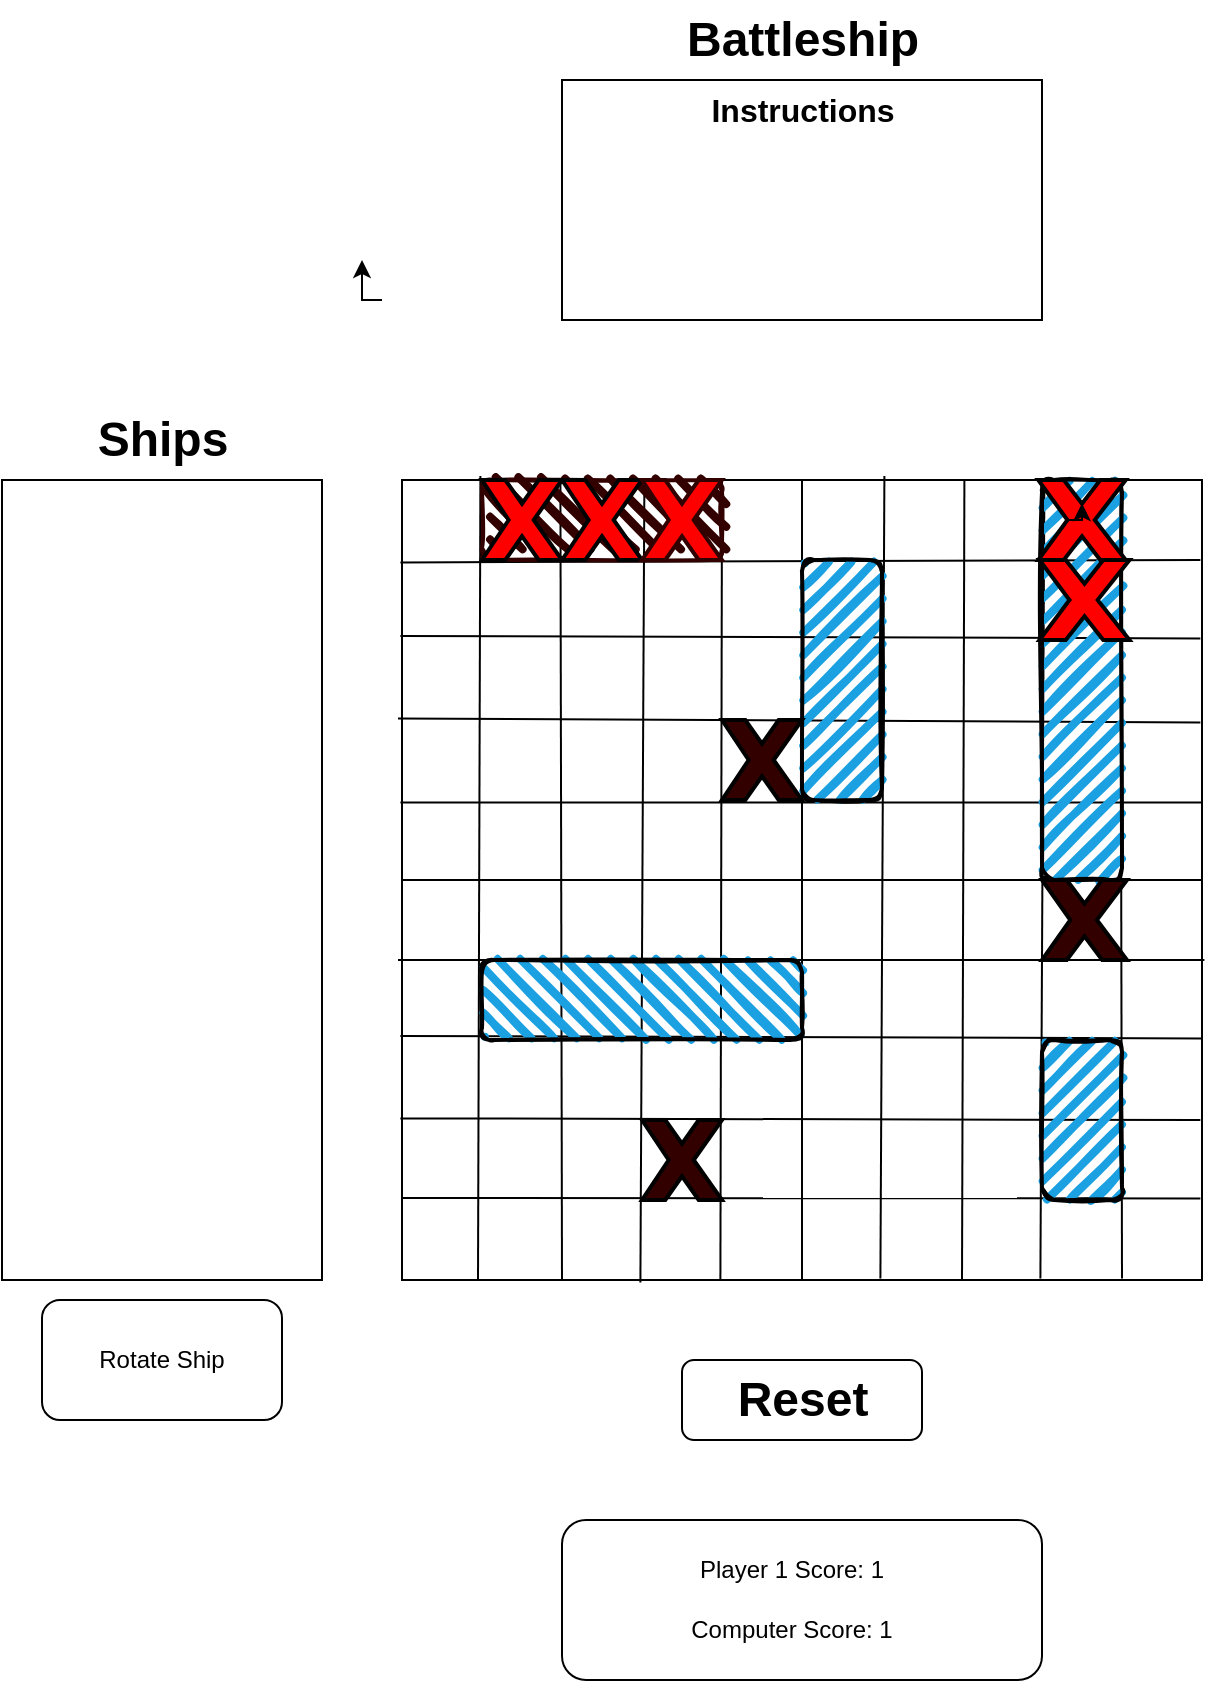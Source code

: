 <mxfile version="19.0.3" type="device"><diagram id="eEWGT_jlTWwTjPzO40Rh" name="Page-1"><mxGraphModel dx="1348" dy="878" grid="1" gridSize="10" guides="1" tooltips="1" connect="1" arrows="1" fold="1" page="1" pageScale="1" pageWidth="850" pageHeight="1100" math="0" shadow="0"><root><mxCell id="0"/><mxCell id="1" parent="0"/><mxCell id="bogs-1yZn4YZmPgNDKZJ-3" style="edgeStyle=orthogonalEdgeStyle;rounded=0;orthogonalLoop=1;jettySize=auto;html=1;" edge="1" parent="1"><mxGeometry relative="1" as="geometry"><mxPoint x="220" y="170" as="targetPoint"/><mxPoint x="230" y="190" as="sourcePoint"/></mxGeometry></mxCell><mxCell id="bogs-1yZn4YZmPgNDKZJ-1" value="" style="whiteSpace=wrap;html=1;aspect=fixed;" vertex="1" parent="1"><mxGeometry x="240" y="280" width="400" height="400" as="geometry"/></mxCell><mxCell id="bogs-1yZn4YZmPgNDKZJ-5" value="" style="endArrow=none;html=1;rounded=0;entryX=0.5;entryY=0;entryDx=0;entryDy=0;exitX=0.5;exitY=1;exitDx=0;exitDy=0;" edge="1" parent="1" source="bogs-1yZn4YZmPgNDKZJ-1" target="bogs-1yZn4YZmPgNDKZJ-1"><mxGeometry width="50" height="50" relative="1" as="geometry"><mxPoint x="400" y="470" as="sourcePoint"/><mxPoint x="450" y="420" as="targetPoint"/><Array as="points"><mxPoint x="440" y="480"/></Array></mxGeometry></mxCell><mxCell id="bogs-1yZn4YZmPgNDKZJ-6" value="" style="endArrow=none;html=1;rounded=0;exitX=0.4;exitY=-0.002;exitDx=0;exitDy=0;exitPerimeter=0;entryX=0.398;entryY=1;entryDx=0;entryDy=0;entryPerimeter=0;" edge="1" parent="1" source="bogs-1yZn4YZmPgNDKZJ-1" target="bogs-1yZn4YZmPgNDKZJ-1"><mxGeometry width="50" height="50" relative="1" as="geometry"><mxPoint x="400" y="470" as="sourcePoint"/><mxPoint x="400" y="670" as="targetPoint"/></mxGeometry></mxCell><mxCell id="bogs-1yZn4YZmPgNDKZJ-7" value="" style="endArrow=none;html=1;rounded=0;exitX=0.298;exitY=1.003;exitDx=0;exitDy=0;exitPerimeter=0;entryX=0.303;entryY=-0.002;entryDx=0;entryDy=0;entryPerimeter=0;" edge="1" parent="1" source="bogs-1yZn4YZmPgNDKZJ-1" target="bogs-1yZn4YZmPgNDKZJ-1"><mxGeometry width="50" height="50" relative="1" as="geometry"><mxPoint x="400" y="470" as="sourcePoint"/><mxPoint x="360" y="320" as="targetPoint"/></mxGeometry></mxCell><mxCell id="bogs-1yZn4YZmPgNDKZJ-8" value="" style="endArrow=none;html=1;rounded=0;entryX=0.603;entryY=-0.005;entryDx=0;entryDy=0;entryPerimeter=0;exitX=0.598;exitY=0.998;exitDx=0;exitDy=0;exitPerimeter=0;" edge="1" parent="1" source="bogs-1yZn4YZmPgNDKZJ-1" target="bogs-1yZn4YZmPgNDKZJ-1"><mxGeometry width="50" height="50" relative="1" as="geometry"><mxPoint x="400" y="470" as="sourcePoint"/><mxPoint x="450" y="420" as="targetPoint"/></mxGeometry></mxCell><mxCell id="bogs-1yZn4YZmPgNDKZJ-10" value="" style="endArrow=none;html=1;rounded=0;exitX=0.2;exitY=1;exitDx=0;exitDy=0;exitPerimeter=0;entryX=0.198;entryY=-0.002;entryDx=0;entryDy=0;entryPerimeter=0;" edge="1" parent="1" source="bogs-1yZn4YZmPgNDKZJ-1" target="bogs-1yZn4YZmPgNDKZJ-1"><mxGeometry width="50" height="50" relative="1" as="geometry"><mxPoint x="400" y="470" as="sourcePoint"/><mxPoint x="320" y="330" as="targetPoint"/></mxGeometry></mxCell><mxCell id="bogs-1yZn4YZmPgNDKZJ-11" value="" style="endArrow=none;html=1;rounded=0;exitX=0.095;exitY=1;exitDx=0;exitDy=0;exitPerimeter=0;entryX=0.098;entryY=-0.005;entryDx=0;entryDy=0;entryPerimeter=0;" edge="1" parent="1" source="bogs-1yZn4YZmPgNDKZJ-1" target="bogs-1yZn4YZmPgNDKZJ-1"><mxGeometry width="50" height="50" relative="1" as="geometry"><mxPoint x="400" y="470" as="sourcePoint"/><mxPoint x="450" y="420" as="targetPoint"/></mxGeometry></mxCell><mxCell id="bogs-1yZn4YZmPgNDKZJ-12" value="" style="endArrow=none;html=1;rounded=0;entryX=0.703;entryY=0;entryDx=0;entryDy=0;entryPerimeter=0;exitX=0.7;exitY=1;exitDx=0;exitDy=0;exitPerimeter=0;" edge="1" parent="1" source="bogs-1yZn4YZmPgNDKZJ-1" target="bogs-1yZn4YZmPgNDKZJ-1"><mxGeometry width="50" height="50" relative="1" as="geometry"><mxPoint x="400" y="470" as="sourcePoint"/><mxPoint x="450" y="420" as="targetPoint"/></mxGeometry></mxCell><mxCell id="bogs-1yZn4YZmPgNDKZJ-13" value="" style="endArrow=none;html=1;rounded=0;entryX=0.803;entryY=0.003;entryDx=0;entryDy=0;entryPerimeter=0;exitX=0.798;exitY=0.998;exitDx=0;exitDy=0;exitPerimeter=0;" edge="1" parent="1" source="bogs-1yZn4YZmPgNDKZJ-1" target="bogs-1yZn4YZmPgNDKZJ-1"><mxGeometry width="50" height="50" relative="1" as="geometry"><mxPoint x="400" y="470" as="sourcePoint"/><mxPoint x="450" y="420" as="targetPoint"/></mxGeometry></mxCell><mxCell id="bogs-1yZn4YZmPgNDKZJ-14" value="" style="endArrow=none;html=1;rounded=0;entryX=0.898;entryY=0.003;entryDx=0;entryDy=0;entryPerimeter=0;exitX=0.9;exitY=0.998;exitDx=0;exitDy=0;exitPerimeter=0;" edge="1" parent="1" source="bogs-1yZn4YZmPgNDKZJ-1" target="bogs-1yZn4YZmPgNDKZJ-1"><mxGeometry width="50" height="50" relative="1" as="geometry"><mxPoint x="400" y="470" as="sourcePoint"/><mxPoint x="450" y="420" as="targetPoint"/></mxGeometry></mxCell><mxCell id="bogs-1yZn4YZmPgNDKZJ-15" value="" style="endArrow=none;html=1;rounded=0;entryX=0.998;entryY=0.1;entryDx=0;entryDy=0;entryPerimeter=0;exitX=-0.002;exitY=0.103;exitDx=0;exitDy=0;exitPerimeter=0;" edge="1" parent="1" source="bogs-1yZn4YZmPgNDKZJ-1" target="bogs-1yZn4YZmPgNDKZJ-1"><mxGeometry width="50" height="50" relative="1" as="geometry"><mxPoint x="260" y="320" as="sourcePoint"/><mxPoint x="450" y="420" as="targetPoint"/></mxGeometry></mxCell><mxCell id="bogs-1yZn4YZmPgNDKZJ-16" value="" style="endArrow=none;html=1;rounded=0;entryX=0.998;entryY=0.198;entryDx=0;entryDy=0;entryPerimeter=0;exitX=-0.002;exitY=0.195;exitDx=0;exitDy=0;exitPerimeter=0;" edge="1" parent="1" source="bogs-1yZn4YZmPgNDKZJ-1" target="bogs-1yZn4YZmPgNDKZJ-1"><mxGeometry width="50" height="50" relative="1" as="geometry"><mxPoint x="400" y="470" as="sourcePoint"/><mxPoint x="450" y="420" as="targetPoint"/></mxGeometry></mxCell><mxCell id="bogs-1yZn4YZmPgNDKZJ-17" value="" style="endArrow=none;html=1;rounded=0;entryX=0.998;entryY=0.303;entryDx=0;entryDy=0;entryPerimeter=0;exitX=-0.005;exitY=0.298;exitDx=0;exitDy=0;exitPerimeter=0;" edge="1" parent="1" source="bogs-1yZn4YZmPgNDKZJ-1" target="bogs-1yZn4YZmPgNDKZJ-1"><mxGeometry width="50" height="50" relative="1" as="geometry"><mxPoint x="260" y="401" as="sourcePoint"/><mxPoint x="450" y="420" as="targetPoint"/></mxGeometry></mxCell><mxCell id="bogs-1yZn4YZmPgNDKZJ-18" value="" style="endArrow=none;html=1;rounded=0;entryX=1;entryY=0.403;entryDx=0;entryDy=0;entryPerimeter=0;exitX=-0.002;exitY=0.403;exitDx=0;exitDy=0;exitPerimeter=0;" edge="1" parent="1" source="bogs-1yZn4YZmPgNDKZJ-1" target="bogs-1yZn4YZmPgNDKZJ-1"><mxGeometry width="50" height="50" relative="1" as="geometry"><mxPoint x="400" y="470" as="sourcePoint"/><mxPoint x="450" y="420" as="targetPoint"/></mxGeometry></mxCell><mxCell id="bogs-1yZn4YZmPgNDKZJ-19" value="" style="endArrow=none;html=1;rounded=0;entryX=1;entryY=0.5;entryDx=0;entryDy=0;exitX=0;exitY=0.5;exitDx=0;exitDy=0;" edge="1" parent="1" source="bogs-1yZn4YZmPgNDKZJ-1" target="bogs-1yZn4YZmPgNDKZJ-1"><mxGeometry width="50" height="50" relative="1" as="geometry"><mxPoint x="400" y="470" as="sourcePoint"/><mxPoint x="450" y="420" as="targetPoint"/></mxGeometry></mxCell><mxCell id="bogs-1yZn4YZmPgNDKZJ-20" value="" style="endArrow=none;html=1;rounded=0;entryX=1.003;entryY=0.6;entryDx=0;entryDy=0;entryPerimeter=0;exitX=-0.005;exitY=0.6;exitDx=0;exitDy=0;exitPerimeter=0;" edge="1" parent="1" source="bogs-1yZn4YZmPgNDKZJ-1" target="bogs-1yZn4YZmPgNDKZJ-1"><mxGeometry width="50" height="50" relative="1" as="geometry"><mxPoint x="260" y="520" as="sourcePoint"/><mxPoint x="450" y="420" as="targetPoint"/></mxGeometry></mxCell><mxCell id="bogs-1yZn4YZmPgNDKZJ-21" value="" style="endArrow=none;html=1;rounded=0;entryX=1;entryY=0.698;entryDx=0;entryDy=0;entryPerimeter=0;exitX=-0.002;exitY=0.695;exitDx=0;exitDy=0;exitPerimeter=0;" edge="1" parent="1" source="bogs-1yZn4YZmPgNDKZJ-1" target="bogs-1yZn4YZmPgNDKZJ-1"><mxGeometry width="50" height="50" relative="1" as="geometry"><mxPoint x="400" y="470" as="sourcePoint"/><mxPoint x="450" y="420" as="targetPoint"/></mxGeometry></mxCell><mxCell id="bogs-1yZn4YZmPgNDKZJ-22" value="" style="endArrow=none;html=1;rounded=0;entryX=0.998;entryY=0.8;entryDx=0;entryDy=0;entryPerimeter=0;exitX=-0.002;exitY=0.798;exitDx=0;exitDy=0;exitPerimeter=0;" edge="1" parent="1" source="bogs-1yZn4YZmPgNDKZJ-1" target="bogs-1yZn4YZmPgNDKZJ-1"><mxGeometry width="50" height="50" relative="1" as="geometry"><mxPoint x="400" y="470" as="sourcePoint"/><mxPoint x="450" y="420" as="targetPoint"/></mxGeometry></mxCell><mxCell id="bogs-1yZn4YZmPgNDKZJ-23" value="" style="endArrow=none;html=1;rounded=0;entryX=0.998;entryY=0.898;entryDx=0;entryDy=0;entryPerimeter=0;" edge="1" parent="1" target="bogs-1yZn4YZmPgNDKZJ-1"><mxGeometry width="50" height="50" relative="1" as="geometry"><mxPoint x="240" y="639" as="sourcePoint"/><mxPoint x="450" y="420" as="targetPoint"/></mxGeometry></mxCell><mxCell id="bogs-1yZn4YZmPgNDKZJ-24" value="Battleship" style="text;strokeColor=none;fillColor=none;html=1;fontSize=24;fontStyle=1;verticalAlign=middle;align=center;" vertex="1" parent="1"><mxGeometry x="335" y="40" width="210" height="40" as="geometry"/></mxCell><mxCell id="bogs-1yZn4YZmPgNDKZJ-27" value="" style="rounded=1;whiteSpace=wrap;html=1;strokeWidth=2;fillWeight=4;hachureGap=8;hachureAngle=45;fillColor=#330000;sketch=1;strokeColor=#330000;" vertex="1" parent="1"><mxGeometry x="280" y="280" width="120" height="40" as="geometry"/></mxCell><mxCell id="bogs-1yZn4YZmPgNDKZJ-29" value="" style="rounded=1;whiteSpace=wrap;html=1;strokeWidth=2;fillWeight=4;hachureGap=8;hachureAngle=45;fillColor=#1ba1e2;sketch=1;direction=south;" vertex="1" parent="1"><mxGeometry x="440" y="320" width="40" height="120" as="geometry"/></mxCell><mxCell id="bogs-1yZn4YZmPgNDKZJ-30" value="" style="rounded=1;whiteSpace=wrap;html=1;strokeWidth=2;fillWeight=4;hachureGap=8;hachureAngle=45;fillColor=#1ba1e2;sketch=1;" vertex="1" parent="1"><mxGeometry x="280" y="520" width="160" height="40" as="geometry"/></mxCell><mxCell id="bogs-1yZn4YZmPgNDKZJ-31" value="" style="rounded=1;whiteSpace=wrap;html=1;strokeWidth=2;fillWeight=4;hachureGap=8;hachureAngle=45;fillColor=#1ba1e2;sketch=1;direction=south;" vertex="1" parent="1"><mxGeometry x="560" y="560" width="40" height="80" as="geometry"/></mxCell><mxCell id="bogs-1yZn4YZmPgNDKZJ-32" value="" style="rounded=1;whiteSpace=wrap;html=1;strokeWidth=2;fillWeight=4;hachureGap=8;hachureAngle=45;fillColor=#1ba1e2;sketch=1;direction=south;" vertex="1" parent="1"><mxGeometry x="560" y="280" width="40" height="200" as="geometry"/></mxCell><mxCell id="bogs-1yZn4YZmPgNDKZJ-33" value="" style="rounded=0;whiteSpace=wrap;html=1;direction=south;" vertex="1" parent="1"><mxGeometry x="40" y="280" width="160" height="400" as="geometry"/></mxCell><mxCell id="bogs-1yZn4YZmPgNDKZJ-35" value="Ships" style="text;strokeColor=none;fillColor=none;html=1;fontSize=24;fontStyle=1;verticalAlign=middle;align=center;" vertex="1" parent="1"><mxGeometry x="70" y="240" width="100" height="40" as="geometry"/></mxCell><mxCell id="bogs-1yZn4YZmPgNDKZJ-37" value="" style="rounded=1;whiteSpace=wrap;html=1;" vertex="1" parent="1"><mxGeometry x="380" y="720" width="120" height="40" as="geometry"/></mxCell><mxCell id="bogs-1yZn4YZmPgNDKZJ-36" value="Reset" style="text;strokeColor=none;fillColor=none;html=1;fontSize=24;fontStyle=1;verticalAlign=middle;align=center;" vertex="1" parent="1"><mxGeometry x="380" y="720" width="120" height="40" as="geometry"/></mxCell><mxCell id="bogs-1yZn4YZmPgNDKZJ-38" value="" style="rounded=0;whiteSpace=wrap;html=1;" vertex="1" parent="1"><mxGeometry x="320" y="80" width="240" height="120" as="geometry"/></mxCell><mxCell id="bogs-1yZn4YZmPgNDKZJ-25" value="Instructions" style="text;strokeColor=none;fillColor=none;html=1;fontSize=16;fontStyle=1;verticalAlign=middle;align=center;" vertex="1" parent="1"><mxGeometry x="360" y="50" width="160" height="90" as="geometry"/></mxCell><mxCell id="bogs-1yZn4YZmPgNDKZJ-40" value="" style="rounded=1;whiteSpace=wrap;html=1;" vertex="1" parent="1"><mxGeometry x="60" y="690" width="120" height="60" as="geometry"/></mxCell><mxCell id="bogs-1yZn4YZmPgNDKZJ-41" value="Rotate Ship" style="text;html=1;strokeColor=none;fillColor=none;align=center;verticalAlign=middle;whiteSpace=wrap;rounded=0;" vertex="1" parent="1"><mxGeometry x="80" y="705" width="80" height="30" as="geometry"/></mxCell><mxCell id="bogs-1yZn4YZmPgNDKZJ-42" value="" style="rounded=1;whiteSpace=wrap;html=1;" vertex="1" parent="1"><mxGeometry x="320" y="800" width="240" height="80" as="geometry"/></mxCell><mxCell id="bogs-1yZn4YZmPgNDKZJ-44" value="Player 1 Score: 1" style="text;html=1;strokeColor=none;fillColor=none;align=center;verticalAlign=middle;whiteSpace=wrap;rounded=0;strokeWidth=2;" vertex="1" parent="1"><mxGeometry x="350" y="810" width="170" height="30" as="geometry"/></mxCell><mxCell id="bogs-1yZn4YZmPgNDKZJ-45" value="Computer Score: 1" style="text;html=1;strokeColor=none;fillColor=none;align=center;verticalAlign=middle;whiteSpace=wrap;rounded=0;" vertex="1" parent="1"><mxGeometry x="355" y="840" width="160" height="30" as="geometry"/></mxCell><mxCell id="bogs-1yZn4YZmPgNDKZJ-46" value="" style="verticalLabelPosition=bottom;verticalAlign=top;html=1;shape=mxgraph.basic.x;strokeWidth=2;fillColor=#330000;" vertex="1" parent="1"><mxGeometry x="360" y="600" width="40" height="40" as="geometry"/></mxCell><mxCell id="bogs-1yZn4YZmPgNDKZJ-47" value="" style="verticalLabelPosition=bottom;verticalAlign=top;html=1;shape=mxgraph.basic.x;strokeWidth=2;fillColor=#330000;" vertex="1" parent="1"><mxGeometry x="400" y="400" width="40" height="40" as="geometry"/></mxCell><mxCell id="bogs-1yZn4YZmPgNDKZJ-48" value="" style="verticalLabelPosition=bottom;verticalAlign=top;html=1;shape=mxgraph.basic.x;strokeWidth=2;fillColor=#330000;" vertex="1" parent="1"><mxGeometry x="560" y="480" width="42.5" height="40" as="geometry"/></mxCell><mxCell id="bogs-1yZn4YZmPgNDKZJ-51" value="" style="verticalLabelPosition=bottom;verticalAlign=top;html=1;shape=mxgraph.basic.x;strokeWidth=2;fillColor=#FF0000;" vertex="1" parent="1"><mxGeometry x="320" y="280" width="40" height="40" as="geometry"/></mxCell><mxCell id="bogs-1yZn4YZmPgNDKZJ-53" value="" style="verticalLabelPosition=bottom;verticalAlign=top;html=1;shape=mxgraph.basic.x;strokeWidth=2;fillColor=#FF0000;" vertex="1" parent="1"><mxGeometry x="280" y="280" width="40" height="40" as="geometry"/></mxCell><mxCell id="bogs-1yZn4YZmPgNDKZJ-54" value="" style="verticalLabelPosition=bottom;verticalAlign=top;html=1;shape=mxgraph.basic.x;strokeWidth=2;fillColor=#FF0000;" vertex="1" parent="1"><mxGeometry x="558.75" y="320" width="45" height="40" as="geometry"/></mxCell><mxCell id="bogs-1yZn4YZmPgNDKZJ-55" value="" style="verticalLabelPosition=bottom;verticalAlign=top;html=1;shape=mxgraph.basic.x;strokeWidth=2;fillColor=#FF0000;" vertex="1" parent="1"><mxGeometry x="558.13" y="280" width="43.75" height="40" as="geometry"/></mxCell><mxCell id="bogs-1yZn4YZmPgNDKZJ-57" style="edgeStyle=orthogonalEdgeStyle;rounded=0;orthogonalLoop=1;jettySize=auto;html=1;exitX=0.33;exitY=0.5;exitDx=0;exitDy=0;exitPerimeter=0;entryX=0.5;entryY=0.29;entryDx=0;entryDy=0;entryPerimeter=0;" edge="1" parent="1" source="bogs-1yZn4YZmPgNDKZJ-55" target="bogs-1yZn4YZmPgNDKZJ-55"><mxGeometry relative="1" as="geometry"/></mxCell><mxCell id="bogs-1yZn4YZmPgNDKZJ-58" value="" style="verticalLabelPosition=bottom;verticalAlign=top;html=1;shape=mxgraph.basic.x;strokeColor=#330000;strokeWidth=2;fillColor=#FF0000;" vertex="1" parent="1"><mxGeometry x="360" y="280" width="40" height="40" as="geometry"/></mxCell></root></mxGraphModel></diagram></mxfile>
